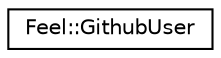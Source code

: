 digraph "Graphical Class Hierarchy"
{
 // LATEX_PDF_SIZE
  edge [fontname="Helvetica",fontsize="10",labelfontname="Helvetica",labelfontsize="10"];
  node [fontname="Helvetica",fontsize="10",shape=record];
  rankdir="LR";
  Node0 [label="Feel::GithubUser",height=0.2,width=0.4,color="black", fillcolor="white", style="filled",URL="$structFeel_1_1GithubUser.html",tooltip=" "];
}
